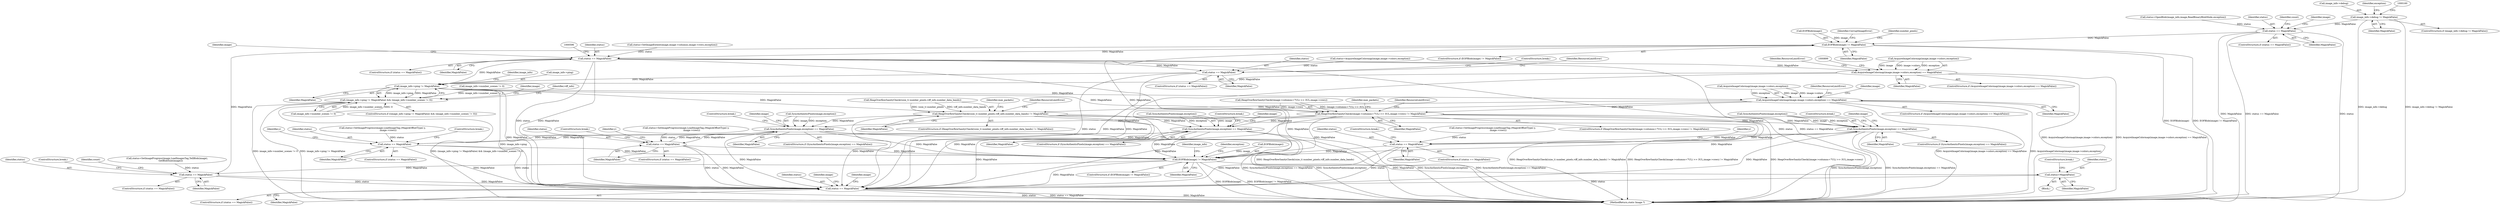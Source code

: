 digraph "0_ImageMagick_fe3066122ef72c82415811d25e9e3fad622c0a99_0@pointer" {
"1000154" [label="(Call,image_info->debug != MagickFalse)"];
"1000193" [label="(Call,status == MagickFalse)"];
"1000497" [label="(Call,EOFBlob(image) != MagickFalse)"];
"1000589" [label="(Call,status == MagickFalse)"];
"1000813" [label="(Call,status == MagickFalse)"];
"1001222" [label="(Call,image_info->ping != MagickFalse)"];
"1001221" [label="(Call,(image_info->ping != MagickFalse) && (image_info->number_scenes != 0))"];
"1001260" [label="(Call,AcquireImageColormap(image,image->colors,exception) == MagickFalse)"];
"1001316" [label="(Call,HeapOverflowSanityCheck((image->columns+7UL) >> 3UL,image->rows) != MagickFalse)"];
"1002001" [label="(Call,SyncAuthenticPixels(image,exception) == MagickFalse)"];
"1002028" [label="(Call,status == MagickFalse)"];
"1002354" [label="(Call,EOFBlob(image) != MagickFalse)"];
"1002420" [label="(Call,status=MagickFalse)"];
"1002456" [label="(Call,status == MagickFalse)"];
"1002438" [label="(Call,status == MagickFalse)"];
"1002096" [label="(Call,SyncAuthenticPixels(image,exception) == MagickFalse)"];
"1002123" [label="(Call,status == MagickFalse)"];
"1002305" [label="(Call,SyncAuthenticPixels(image,exception) == MagickFalse)"];
"1002332" [label="(Call,status == MagickFalse)"];
"1001348" [label="(Call,HeapOverflowSanityCheck((size_t) number_pixels,viff_info.number_data_bands) != MagickFalse)"];
"1000885" [label="(Call,AcquireImageColormap(image,image->colors,exception) == MagickFalse)"];
"1002030" [label="(Identifier,MagickFalse)"];
"1002306" [label="(Call,SyncAuthenticPixels(image,exception))"];
"1000195" [label="(Identifier,MagickFalse)"];
"1001259" [label="(ControlStructure,if (AcquireImageColormap(image,image->colors,exception) == MagickFalse))"];
"1000185" [label="(Call,status=OpenBlob(image_info,image,ReadBinaryBlobMode,exception))"];
"1002444" [label="(Identifier,count)"];
"1000155" [label="(Call,image_info->debug)"];
"1000884" [label="(ControlStructure,if (AcquireImageColormap(image,image->colors,exception) == MagickFalse))"];
"1001348" [label="(Call,HeapOverflowSanityCheck((size_t) number_pixels,viff_info.number_data_bands) != MagickFalse)"];
"1001227" [label="(Call,image_info->number_scenes != 0)"];
"1002100" [label="(Identifier,MagickFalse)"];
"1000813" [label="(Call,status == MagickFalse)"];
"1000819" [label="(ControlStructure,break;)"];
"1000497" [label="(Call,EOFBlob(image) != MagickFalse)"];
"1002305" [label="(Call,SyncAuthenticPixels(image,exception) == MagickFalse)"];
"1002422" [label="(Identifier,MagickFalse)"];
"1002440" [label="(Identifier,MagickFalse)"];
"1002304" [label="(ControlStructure,if (SyncAuthenticPixels(image,exception) == MagickFalse))"];
"1001812" [label="(Identifier,y)"];
"1002122" [label="(ControlStructure,if (status == MagickFalse))"];
"1002152" [label="(Identifier,y)"];
"1002101" [label="(ControlStructure,break;)"];
"1002419" [label="(Block,)"];
"1000498" [label="(Call,EOFBlob(image))"];
"1002465" [label="(MethodReturn,static Image *)"];
"1002123" [label="(Call,status == MagickFalse)"];
"1002124" [label="(Identifier,status)"];
"1002111" [label="(Call,status=SetImageProgress(image,LoadImageTag,(MagickOffsetType) y,\n                image->rows))"];
"1002126" [label="(ControlStructure,break;)"];
"1001221" [label="(Call,(image_info->ping != MagickFalse) && (image_info->number_scenes != 0))"];
"1002320" [label="(Call,status=SetImageProgress(image,LoadImageTag,(MagickOffsetType) y,\n                image->rows))"];
"1002001" [label="(Call,SyncAuthenticPixels(image,exception) == MagickFalse)"];
"1001220" [label="(ControlStructure,if ((image_info->ping != MagickFalse) && (image_info->number_scenes != 0)))"];
"1002005" [label="(Identifier,MagickFalse)"];
"1000154" [label="(Call,image_info->debug != MagickFalse)"];
"1002423" [label="(ControlStructure,break;)"];
"1002421" [label="(Identifier,status)"];
"1001317" [label="(Call,HeapOverflowSanityCheck((image->columns+7UL) >> 3UL,image->rows))"];
"1000589" [label="(Call,status == MagickFalse)"];
"1000193" [label="(Call,status == MagickFalse)"];
"1001267" [label="(Identifier,MagickFalse)"];
"1000815" [label="(Identifier,MagickFalse)"];
"1002457" [label="(Identifier,status)"];
"1000496" [label="(ControlStructure,if (EOFBlob(image) != MagickFalse))"];
"1002105" [label="(Identifier,image)"];
"1002428" [label="(Call,status=SetImageProgress(image,LoadImagesTag,TellBlob(image),\n          GetBlobSize(image)))"];
"1002420" [label="(Call,status=MagickFalse)"];
"1000590" [label="(Identifier,status)"];
"1001261" [label="(Call,AcquireImageColormap(image,image->colors,exception))"];
"1002332" [label="(Call,status == MagickFalse)"];
"1000153" [label="(ControlStructure,if (image_info->debug != MagickFalse))"];
"1002370" [label="(Identifier,image_info)"];
"1000894" [label="(Identifier,ResourceLimitError)"];
"1001328" [label="(Identifier,MagickFalse)"];
"1002438" [label="(Call,status == MagickFalse)"];
"1000194" [label="(Identifier,status)"];
"1002455" [label="(ControlStructure,if (status == MagickFalse))"];
"1000886" [label="(Call,AcquireImageColormap(image,image->colors,exception))"];
"1000502" [label="(Identifier,CorruptImageError)"];
"1002333" [label="(Identifier,status)"];
"1002027" [label="(ControlStructure,if (status == MagickFalse))"];
"1001222" [label="(Call,image_info->ping != MagickFalse)"];
"1002016" [label="(Call,status=SetImageProgress(image,LoadImageTag,(MagickOffsetType) y,\n                image->rows))"];
"1002309" [label="(Identifier,MagickFalse)"];
"1000812" [label="(ControlStructure,if (status == MagickFalse))"];
"1002125" [label="(Identifier,MagickFalse)"];
"1000577" [label="(Call,status=SetImageExtent(image,image->columns,image->rows,exception))"];
"1001229" [label="(Identifier,image_info)"];
"1001333" [label="(Identifier,max_packets)"];
"1001330" [label="(Identifier,ResourceLimitError)"];
"1002010" [label="(Identifier,image)"];
"1002029" [label="(Identifier,status)"];
"1002334" [label="(Identifier,MagickFalse)"];
"1000170" [label="(Identifier,exception)"];
"1000206" [label="(Identifier,count)"];
"1002353" [label="(ControlStructure,if (EOFBlob(image) != MagickFalse))"];
"1000192" [label="(ControlStructure,if (status == MagickFalse))"];
"1000892" [label="(Identifier,MagickFalse)"];
"1002439" [label="(Identifier,status)"];
"1001223" [label="(Call,image_info->ping)"];
"1002002" [label="(Call,SyncAuthenticPixels(image,exception))"];
"1001250" [label="(Identifier,viff_info)"];
"1002368" [label="(Call,image_info->number_scenes != 0)"];
"1002464" [label="(Identifier,image)"];
"1001260" [label="(Call,AcquireImageColormap(image,image->colors,exception) == MagickFalse)"];
"1001235" [label="(Identifier,image)"];
"1000198" [label="(Identifier,image)"];
"1002461" [label="(Identifier,image)"];
"1002310" [label="(ControlStructure,break;)"];
"1000158" [label="(Identifier,MagickFalse)"];
"1002437" [label="(ControlStructure,if (status == MagickFalse))"];
"1000817" [label="(Identifier,ResourceLimitError)"];
"1001315" [label="(ControlStructure,if (HeapOverflowSanityCheck((image->columns+7UL) >> 3UL,image->rows) != MagickFalse))"];
"1002031" [label="(ControlStructure,break;)"];
"1002028" [label="(Call,status == MagickFalse)"];
"1001347" [label="(ControlStructure,if (HeapOverflowSanityCheck((size_t) number_pixels,viff_info.number_data_bands) != MagickFalse))"];
"1001358" [label="(Identifier,ResourceLimitError)"];
"1002354" [label="(Call,EOFBlob(image) != MagickFalse)"];
"1000814" [label="(Identifier,status)"];
"1002357" [label="(Identifier,MagickFalse)"];
"1002006" [label="(ControlStructure,break;)"];
"1002331" [label="(ControlStructure,if (status == MagickFalse))"];
"1002360" [label="(Identifier,exception)"];
"1000588" [label="(ControlStructure,if (status == MagickFalse))"];
"1002441" [label="(ControlStructure,break;)"];
"1000804" [label="(Call,status=AcquireImageColormap(image,image->colors,exception))"];
"1002097" [label="(Call,SyncAuthenticPixels(image,exception))"];
"1002314" [label="(Identifier,image)"];
"1001316" [label="(Call,HeapOverflowSanityCheck((image->columns+7UL) >> 3UL,image->rows) != MagickFalse)"];
"1002096" [label="(Call,SyncAuthenticPixels(image,exception) == MagickFalse)"];
"1002458" [label="(Identifier,MagickFalse)"];
"1000594" [label="(Identifier,image)"];
"1000885" [label="(Call,AcquireImageColormap(image,image->colors,exception) == MagickFalse)"];
"1001356" [label="(Identifier,MagickFalse)"];
"1002095" [label="(ControlStructure,if (SyncAuthenticPixels(image,exception) == MagickFalse))"];
"1001273" [label="(Identifier,image)"];
"1000591" [label="(Identifier,MagickFalse)"];
"1001226" [label="(Identifier,MagickFalse)"];
"1002355" [label="(Call,EOFBlob(image))"];
"1002335" [label="(ControlStructure,break;)"];
"1002456" [label="(Call,status == MagickFalse)"];
"1000505" [label="(Identifier,number_pixels)"];
"1000500" [label="(Identifier,MagickFalse)"];
"1002000" [label="(ControlStructure,if (SyncAuthenticPixels(image,exception) == MagickFalse))"];
"1001349" [label="(Call,HeapOverflowSanityCheck((size_t) number_pixels,viff_info.number_data_bands))"];
"1001361" [label="(Identifier,max_packets)"];
"1001269" [label="(Identifier,ResourceLimitError)"];
"1002051" [label="(Identifier,y)"];
"1000154" -> "1000153"  [label="AST: "];
"1000154" -> "1000158"  [label="CFG: "];
"1000155" -> "1000154"  [label="AST: "];
"1000158" -> "1000154"  [label="AST: "];
"1000160" -> "1000154"  [label="CFG: "];
"1000170" -> "1000154"  [label="CFG: "];
"1000154" -> "1002465"  [label="DDG: image_info->debug"];
"1000154" -> "1002465"  [label="DDG: image_info->debug != MagickFalse"];
"1000154" -> "1000193"  [label="DDG: MagickFalse"];
"1000193" -> "1000192"  [label="AST: "];
"1000193" -> "1000195"  [label="CFG: "];
"1000194" -> "1000193"  [label="AST: "];
"1000195" -> "1000193"  [label="AST: "];
"1000198" -> "1000193"  [label="CFG: "];
"1000206" -> "1000193"  [label="CFG: "];
"1000193" -> "1002465"  [label="DDG: status"];
"1000193" -> "1002465"  [label="DDG: MagickFalse"];
"1000193" -> "1002465"  [label="DDG: status == MagickFalse"];
"1000185" -> "1000193"  [label="DDG: status"];
"1000193" -> "1000497"  [label="DDG: MagickFalse"];
"1000497" -> "1000496"  [label="AST: "];
"1000497" -> "1000500"  [label="CFG: "];
"1000498" -> "1000497"  [label="AST: "];
"1000500" -> "1000497"  [label="AST: "];
"1000502" -> "1000497"  [label="CFG: "];
"1000505" -> "1000497"  [label="CFG: "];
"1000497" -> "1002465"  [label="DDG: EOFBlob(image)"];
"1000497" -> "1002465"  [label="DDG: EOFBlob(image) != MagickFalse"];
"1000498" -> "1000497"  [label="DDG: image"];
"1002438" -> "1000497"  [label="DDG: MagickFalse"];
"1002354" -> "1000497"  [label="DDG: MagickFalse"];
"1000497" -> "1000589"  [label="DDG: MagickFalse"];
"1000589" -> "1000588"  [label="AST: "];
"1000589" -> "1000591"  [label="CFG: "];
"1000590" -> "1000589"  [label="AST: "];
"1000591" -> "1000589"  [label="AST: "];
"1000594" -> "1000589"  [label="CFG: "];
"1000596" -> "1000589"  [label="CFG: "];
"1000589" -> "1002465"  [label="DDG: status == MagickFalse"];
"1000589" -> "1002465"  [label="DDG: status"];
"1000589" -> "1002465"  [label="DDG: MagickFalse"];
"1000577" -> "1000589"  [label="DDG: status"];
"1000589" -> "1000813"  [label="DDG: MagickFalse"];
"1000589" -> "1000885"  [label="DDG: MagickFalse"];
"1000589" -> "1001222"  [label="DDG: MagickFalse"];
"1000589" -> "1002456"  [label="DDG: status"];
"1000589" -> "1002456"  [label="DDG: MagickFalse"];
"1000813" -> "1000812"  [label="AST: "];
"1000813" -> "1000815"  [label="CFG: "];
"1000814" -> "1000813"  [label="AST: "];
"1000815" -> "1000813"  [label="AST: "];
"1000817" -> "1000813"  [label="CFG: "];
"1000819" -> "1000813"  [label="CFG: "];
"1000804" -> "1000813"  [label="DDG: status"];
"1000813" -> "1001222"  [label="DDG: MagickFalse"];
"1000813" -> "1002456"  [label="DDG: status"];
"1000813" -> "1002456"  [label="DDG: MagickFalse"];
"1001222" -> "1001221"  [label="AST: "];
"1001222" -> "1001226"  [label="CFG: "];
"1001223" -> "1001222"  [label="AST: "];
"1001226" -> "1001222"  [label="AST: "];
"1001229" -> "1001222"  [label="CFG: "];
"1001221" -> "1001222"  [label="CFG: "];
"1001222" -> "1002465"  [label="DDG: image_info->ping"];
"1001222" -> "1001221"  [label="DDG: image_info->ping"];
"1001222" -> "1001221"  [label="DDG: MagickFalse"];
"1000885" -> "1001222"  [label="DDG: MagickFalse"];
"1001222" -> "1001260"  [label="DDG: MagickFalse"];
"1001222" -> "1001316"  [label="DDG: MagickFalse"];
"1001222" -> "1001348"  [label="DDG: MagickFalse"];
"1001222" -> "1002456"  [label="DDG: MagickFalse"];
"1001221" -> "1001220"  [label="AST: "];
"1001221" -> "1001227"  [label="CFG: "];
"1001227" -> "1001221"  [label="AST: "];
"1001235" -> "1001221"  [label="CFG: "];
"1001250" -> "1001221"  [label="CFG: "];
"1001221" -> "1002465"  [label="DDG: (image_info->ping != MagickFalse) && (image_info->number_scenes != 0)"];
"1001221" -> "1002465"  [label="DDG: image_info->number_scenes != 0"];
"1001221" -> "1002465"  [label="DDG: image_info->ping != MagickFalse"];
"1001227" -> "1001221"  [label="DDG: image_info->number_scenes"];
"1001227" -> "1001221"  [label="DDG: 0"];
"1002368" -> "1001221"  [label="DDG: image_info->number_scenes != 0"];
"1001260" -> "1001259"  [label="AST: "];
"1001260" -> "1001267"  [label="CFG: "];
"1001261" -> "1001260"  [label="AST: "];
"1001267" -> "1001260"  [label="AST: "];
"1001269" -> "1001260"  [label="CFG: "];
"1001273" -> "1001260"  [label="CFG: "];
"1001260" -> "1002465"  [label="DDG: AcquireImageColormap(image,image->colors,exception) == MagickFalse"];
"1001260" -> "1002465"  [label="DDG: AcquireImageColormap(image,image->colors,exception)"];
"1001261" -> "1001260"  [label="DDG: image"];
"1001261" -> "1001260"  [label="DDG: image->colors"];
"1001261" -> "1001260"  [label="DDG: exception"];
"1001260" -> "1001316"  [label="DDG: MagickFalse"];
"1001260" -> "1001348"  [label="DDG: MagickFalse"];
"1001260" -> "1002456"  [label="DDG: MagickFalse"];
"1001316" -> "1001315"  [label="AST: "];
"1001316" -> "1001328"  [label="CFG: "];
"1001317" -> "1001316"  [label="AST: "];
"1001328" -> "1001316"  [label="AST: "];
"1001330" -> "1001316"  [label="CFG: "];
"1001333" -> "1001316"  [label="CFG: "];
"1001316" -> "1002465"  [label="DDG: HeapOverflowSanityCheck((image->columns+7UL) >> 3UL,image->rows) != MagickFalse"];
"1001316" -> "1002465"  [label="DDG: HeapOverflowSanityCheck((image->columns+7UL) >> 3UL,image->rows)"];
"1001317" -> "1001316"  [label="DDG: (image->columns+7UL) >> 3UL"];
"1001317" -> "1001316"  [label="DDG: image->rows"];
"1001316" -> "1002001"  [label="DDG: MagickFalse"];
"1001316" -> "1002096"  [label="DDG: MagickFalse"];
"1001316" -> "1002305"  [label="DDG: MagickFalse"];
"1001316" -> "1002354"  [label="DDG: MagickFalse"];
"1001316" -> "1002456"  [label="DDG: MagickFalse"];
"1002001" -> "1002000"  [label="AST: "];
"1002001" -> "1002005"  [label="CFG: "];
"1002002" -> "1002001"  [label="AST: "];
"1002005" -> "1002001"  [label="AST: "];
"1002006" -> "1002001"  [label="CFG: "];
"1002010" -> "1002001"  [label="CFG: "];
"1002001" -> "1002465"  [label="DDG: SyncAuthenticPixels(image,exception)"];
"1002001" -> "1002465"  [label="DDG: SyncAuthenticPixels(image,exception) == MagickFalse"];
"1002002" -> "1002001"  [label="DDG: image"];
"1002002" -> "1002001"  [label="DDG: exception"];
"1002028" -> "1002001"  [label="DDG: MagickFalse"];
"1001348" -> "1002001"  [label="DDG: MagickFalse"];
"1002001" -> "1002028"  [label="DDG: MagickFalse"];
"1002001" -> "1002354"  [label="DDG: MagickFalse"];
"1002001" -> "1002456"  [label="DDG: MagickFalse"];
"1002028" -> "1002027"  [label="AST: "];
"1002028" -> "1002030"  [label="CFG: "];
"1002029" -> "1002028"  [label="AST: "];
"1002030" -> "1002028"  [label="AST: "];
"1002031" -> "1002028"  [label="CFG: "];
"1001812" -> "1002028"  [label="CFG: "];
"1002016" -> "1002028"  [label="DDG: status"];
"1002028" -> "1002354"  [label="DDG: MagickFalse"];
"1002028" -> "1002456"  [label="DDG: status"];
"1002028" -> "1002456"  [label="DDG: MagickFalse"];
"1002354" -> "1002353"  [label="AST: "];
"1002354" -> "1002357"  [label="CFG: "];
"1002355" -> "1002354"  [label="AST: "];
"1002357" -> "1002354"  [label="AST: "];
"1002360" -> "1002354"  [label="CFG: "];
"1002370" -> "1002354"  [label="CFG: "];
"1002354" -> "1002465"  [label="DDG: EOFBlob(image) != MagickFalse"];
"1002354" -> "1002465"  [label="DDG: EOFBlob(image)"];
"1002355" -> "1002354"  [label="DDG: image"];
"1002096" -> "1002354"  [label="DDG: MagickFalse"];
"1001348" -> "1002354"  [label="DDG: MagickFalse"];
"1002123" -> "1002354"  [label="DDG: MagickFalse"];
"1002332" -> "1002354"  [label="DDG: MagickFalse"];
"1002305" -> "1002354"  [label="DDG: MagickFalse"];
"1002354" -> "1002420"  [label="DDG: MagickFalse"];
"1002354" -> "1002438"  [label="DDG: MagickFalse"];
"1002354" -> "1002456"  [label="DDG: MagickFalse"];
"1002420" -> "1002419"  [label="AST: "];
"1002420" -> "1002422"  [label="CFG: "];
"1002421" -> "1002420"  [label="AST: "];
"1002422" -> "1002420"  [label="AST: "];
"1002423" -> "1002420"  [label="CFG: "];
"1002420" -> "1002456"  [label="DDG: status"];
"1002456" -> "1002455"  [label="AST: "];
"1002456" -> "1002458"  [label="CFG: "];
"1002457" -> "1002456"  [label="AST: "];
"1002458" -> "1002456"  [label="AST: "];
"1002461" -> "1002456"  [label="CFG: "];
"1002464" -> "1002456"  [label="CFG: "];
"1002456" -> "1002465"  [label="DDG: MagickFalse"];
"1002456" -> "1002465"  [label="DDG: status"];
"1002456" -> "1002465"  [label="DDG: status == MagickFalse"];
"1002123" -> "1002456"  [label="DDG: status"];
"1002123" -> "1002456"  [label="DDG: MagickFalse"];
"1002332" -> "1002456"  [label="DDG: status"];
"1002332" -> "1002456"  [label="DDG: MagickFalse"];
"1002438" -> "1002456"  [label="DDG: status"];
"1002438" -> "1002456"  [label="DDG: MagickFalse"];
"1000885" -> "1002456"  [label="DDG: MagickFalse"];
"1002096" -> "1002456"  [label="DDG: MagickFalse"];
"1001348" -> "1002456"  [label="DDG: MagickFalse"];
"1002305" -> "1002456"  [label="DDG: MagickFalse"];
"1002438" -> "1002437"  [label="AST: "];
"1002438" -> "1002440"  [label="CFG: "];
"1002439" -> "1002438"  [label="AST: "];
"1002440" -> "1002438"  [label="AST: "];
"1002444" -> "1002438"  [label="CFG: "];
"1002441" -> "1002438"  [label="CFG: "];
"1002428" -> "1002438"  [label="DDG: status"];
"1002096" -> "1002095"  [label="AST: "];
"1002096" -> "1002100"  [label="CFG: "];
"1002097" -> "1002096"  [label="AST: "];
"1002100" -> "1002096"  [label="AST: "];
"1002101" -> "1002096"  [label="CFG: "];
"1002105" -> "1002096"  [label="CFG: "];
"1002096" -> "1002465"  [label="DDG: SyncAuthenticPixels(image,exception)"];
"1002096" -> "1002465"  [label="DDG: SyncAuthenticPixels(image,exception) == MagickFalse"];
"1002097" -> "1002096"  [label="DDG: image"];
"1002097" -> "1002096"  [label="DDG: exception"];
"1001348" -> "1002096"  [label="DDG: MagickFalse"];
"1002123" -> "1002096"  [label="DDG: MagickFalse"];
"1002096" -> "1002123"  [label="DDG: MagickFalse"];
"1002123" -> "1002122"  [label="AST: "];
"1002123" -> "1002125"  [label="CFG: "];
"1002124" -> "1002123"  [label="AST: "];
"1002125" -> "1002123"  [label="AST: "];
"1002126" -> "1002123"  [label="CFG: "];
"1002051" -> "1002123"  [label="CFG: "];
"1002111" -> "1002123"  [label="DDG: status"];
"1002305" -> "1002304"  [label="AST: "];
"1002305" -> "1002309"  [label="CFG: "];
"1002306" -> "1002305"  [label="AST: "];
"1002309" -> "1002305"  [label="AST: "];
"1002310" -> "1002305"  [label="CFG: "];
"1002314" -> "1002305"  [label="CFG: "];
"1002305" -> "1002465"  [label="DDG: SyncAuthenticPixels(image,exception)"];
"1002305" -> "1002465"  [label="DDG: SyncAuthenticPixels(image,exception) == MagickFalse"];
"1002306" -> "1002305"  [label="DDG: image"];
"1002306" -> "1002305"  [label="DDG: exception"];
"1001348" -> "1002305"  [label="DDG: MagickFalse"];
"1002332" -> "1002305"  [label="DDG: MagickFalse"];
"1002305" -> "1002332"  [label="DDG: MagickFalse"];
"1002332" -> "1002331"  [label="AST: "];
"1002332" -> "1002334"  [label="CFG: "];
"1002333" -> "1002332"  [label="AST: "];
"1002334" -> "1002332"  [label="AST: "];
"1002335" -> "1002332"  [label="CFG: "];
"1002152" -> "1002332"  [label="CFG: "];
"1002320" -> "1002332"  [label="DDG: status"];
"1001348" -> "1001347"  [label="AST: "];
"1001348" -> "1001356"  [label="CFG: "];
"1001349" -> "1001348"  [label="AST: "];
"1001356" -> "1001348"  [label="AST: "];
"1001358" -> "1001348"  [label="CFG: "];
"1001361" -> "1001348"  [label="CFG: "];
"1001348" -> "1002465"  [label="DDG: HeapOverflowSanityCheck((size_t) number_pixels,viff_info.number_data_bands)"];
"1001348" -> "1002465"  [label="DDG: HeapOverflowSanityCheck((size_t) number_pixels,viff_info.number_data_bands) != MagickFalse"];
"1001349" -> "1001348"  [label="DDG: (size_t) number_pixels"];
"1001349" -> "1001348"  [label="DDG: viff_info.number_data_bands"];
"1000885" -> "1000884"  [label="AST: "];
"1000885" -> "1000892"  [label="CFG: "];
"1000886" -> "1000885"  [label="AST: "];
"1000892" -> "1000885"  [label="AST: "];
"1000894" -> "1000885"  [label="CFG: "];
"1000899" -> "1000885"  [label="CFG: "];
"1000885" -> "1002465"  [label="DDG: AcquireImageColormap(image,image->colors,exception) == MagickFalse"];
"1000885" -> "1002465"  [label="DDG: AcquireImageColormap(image,image->colors,exception)"];
"1000886" -> "1000885"  [label="DDG: image"];
"1000886" -> "1000885"  [label="DDG: image->colors"];
"1000886" -> "1000885"  [label="DDG: exception"];
}

